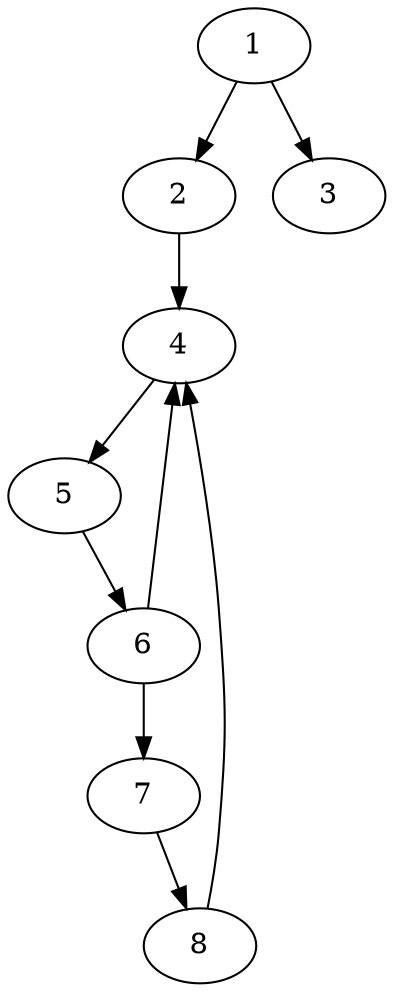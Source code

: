 digraph G {
    1->2;
    1->3;
    2->4;
    4->5;
    5->6;
    6->7;
    7->8;
    8->4;
    6->4;
}